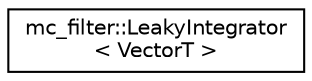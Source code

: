 digraph "Graphical Class Hierarchy"
{
 // INTERACTIVE_SVG=YES
 // LATEX_PDF_SIZE
  edge [fontname="Helvetica",fontsize="10",labelfontname="Helvetica",labelfontsize="10"];
  node [fontname="Helvetica",fontsize="10",shape=record];
  rankdir="LR";
  Node0 [label="mc_filter::LeakyIntegrator\l\< VectorT \>",height=0.2,width=0.4,color="black", fillcolor="white", style="filled",URL="$structmc__filter_1_1LeakyIntegrator.html",tooltip=" "];
}
